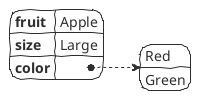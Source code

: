 ' Do not edit
' Theme Gallery
' autogenerated by script
'
@startjson
!theme sketchy-outline
#highlight "color" / "0"
{
   "fruit":"Apple",
   "size": "Large",
   "color": ["Red", "Green"]
}
@endjson
